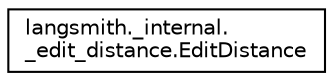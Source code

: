 digraph "Graphical Class Hierarchy"
{
 // LATEX_PDF_SIZE
  edge [fontname="Helvetica",fontsize="10",labelfontname="Helvetica",labelfontsize="10"];
  node [fontname="Helvetica",fontsize="10",shape=record];
  rankdir="LR";
  Node0 [label="langsmith._internal.\l_edit_distance.EditDistance",height=0.2,width=0.4,color="black", fillcolor="white", style="filled",URL="$classlangsmith_1_1__internal_1_1__edit__distance_1_1EditDistance.html",tooltip=" "];
}

